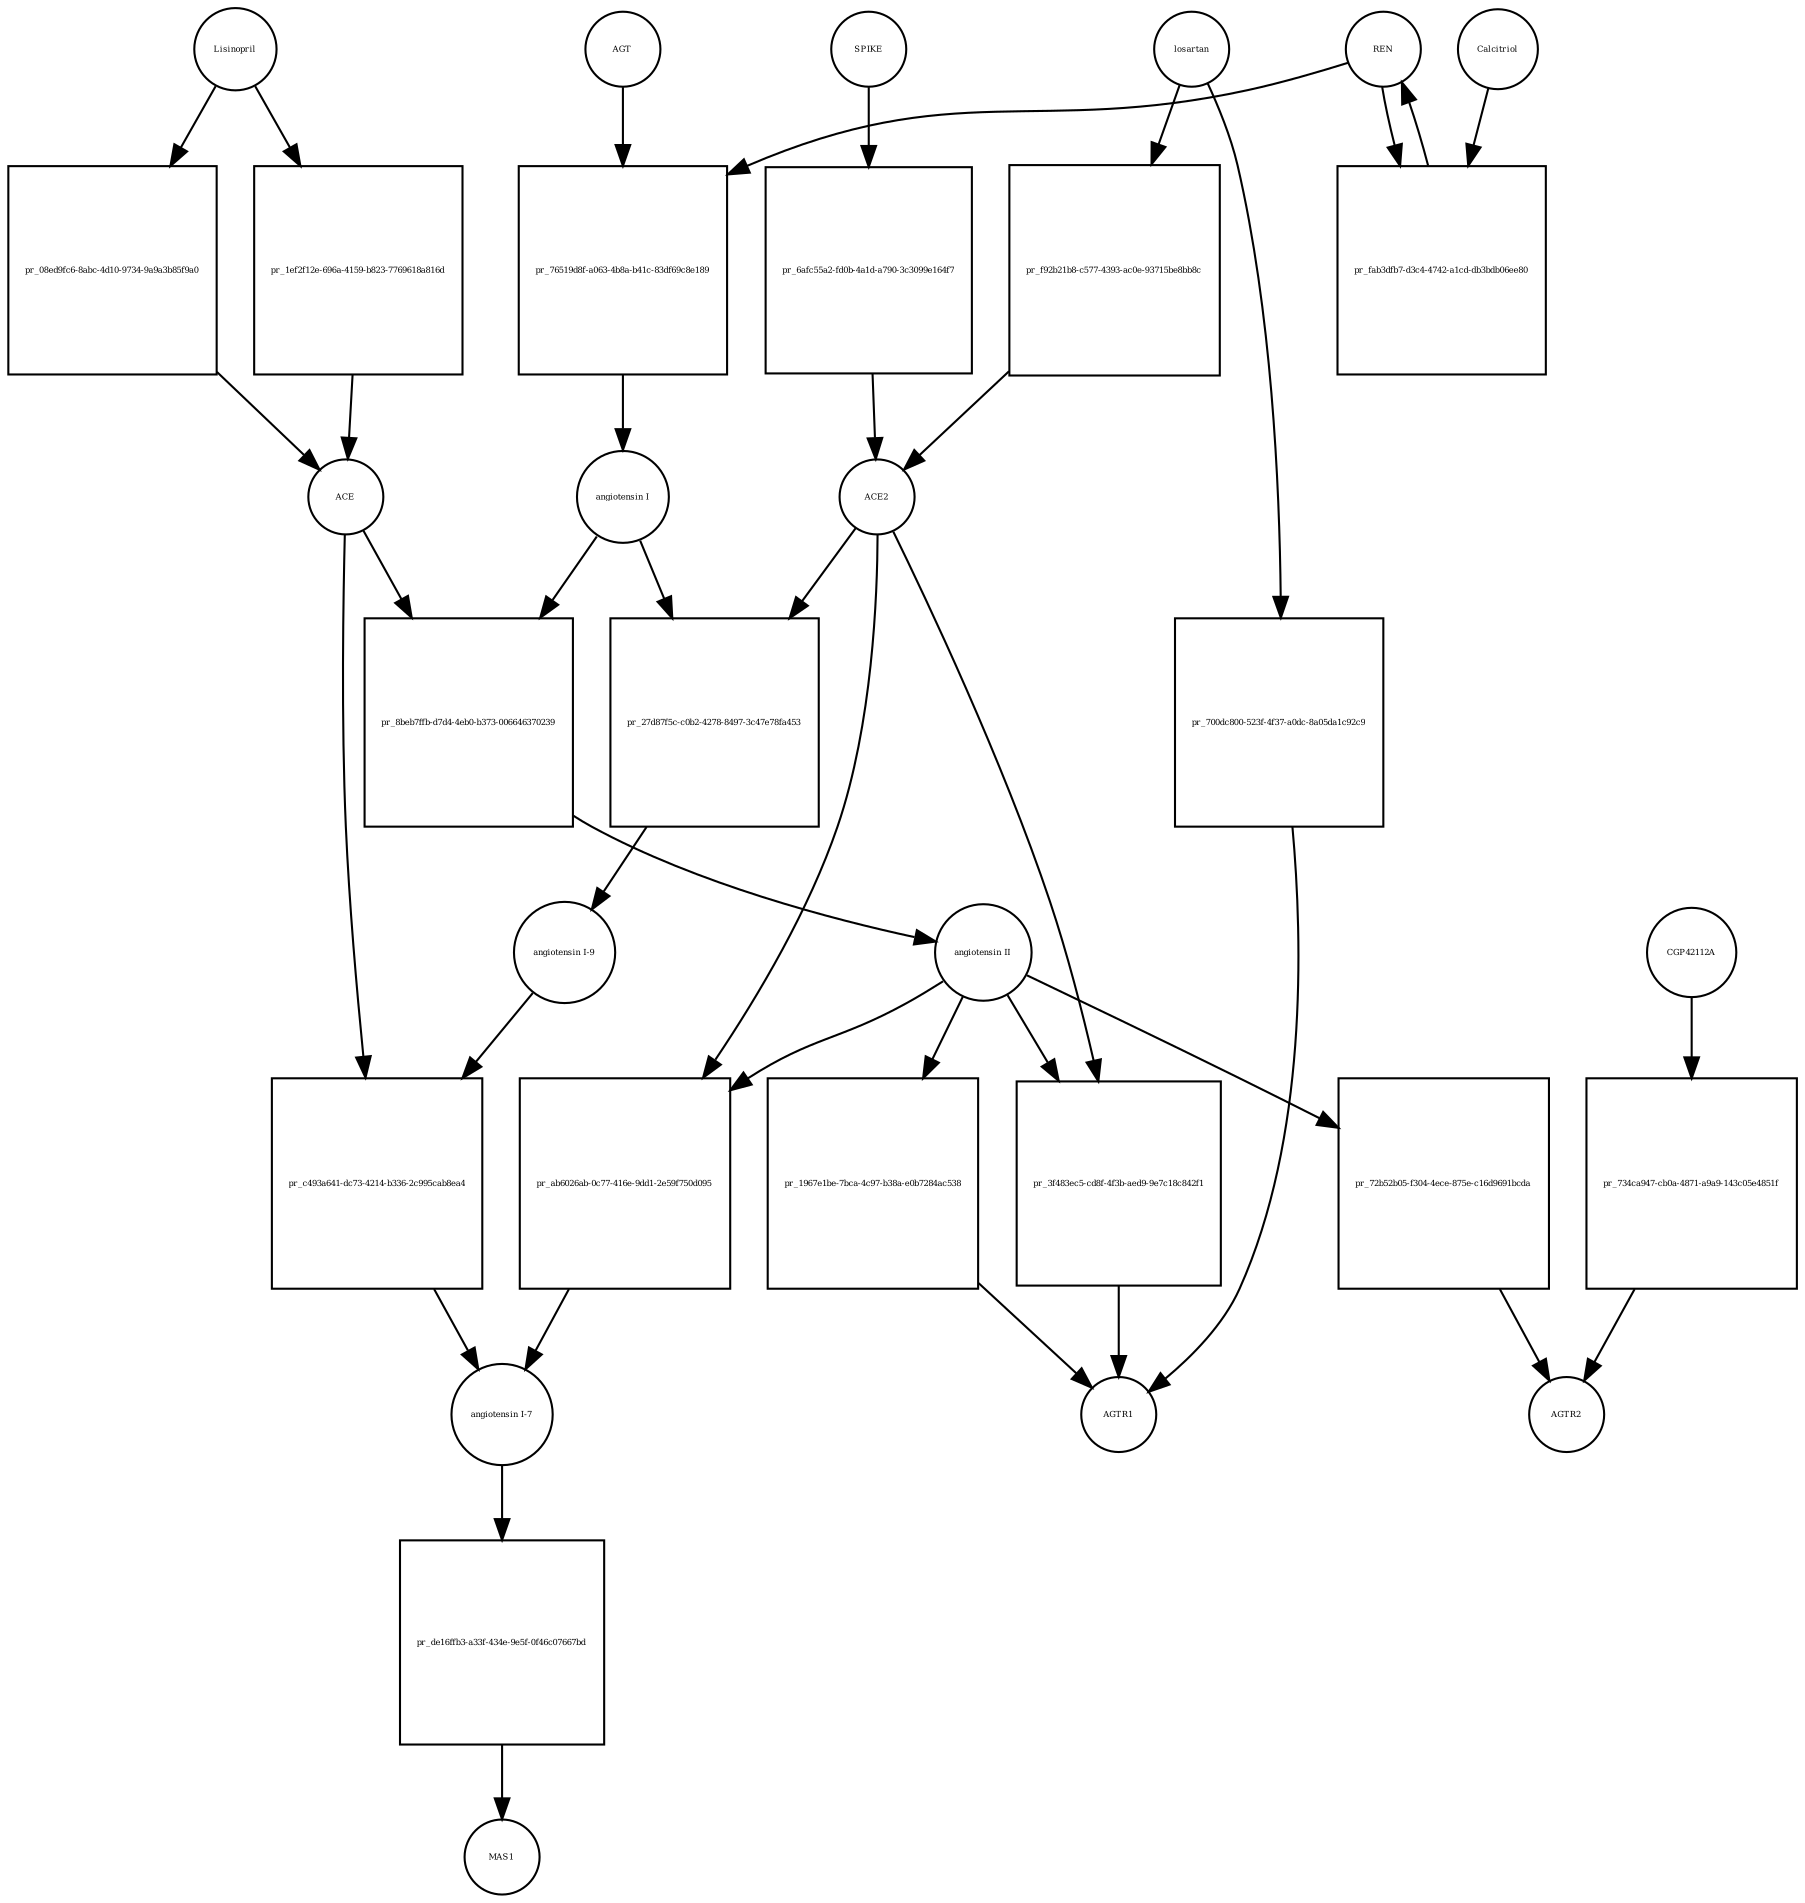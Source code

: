 strict digraph  {
AGT [annotation="", bipartite=0, cls=macromolecule, fontsize=4, label=AGT, shape=circle];
"pr_76519d8f-a063-4b8a-b41c-83df69c8e189" [annotation="", bipartite=1, cls=process, fontsize=4, label="pr_76519d8f-a063-4b8a-b41c-83df69c8e189", shape=square];
"angiotensin I" [annotation="", bipartite=0, cls="simple chemical", fontsize=4, label="angiotensin I", shape=circle];
REN [annotation="", bipartite=0, cls=macromolecule, fontsize=4, label=REN, shape=circle];
"pr_8beb7ffb-d7d4-4eb0-b373-006646370239" [annotation="", bipartite=1, cls=process, fontsize=4, label="pr_8beb7ffb-d7d4-4eb0-b373-006646370239", shape=square];
"angiotensin II" [annotation="", bipartite=0, cls="simple chemical", fontsize=4, label="angiotensin II", shape=circle];
ACE [annotation="", bipartite=0, cls=macromolecule, fontsize=4, label=ACE, shape=circle];
"pr_27d87f5c-c0b2-4278-8497-3c47e78fa453" [annotation="", bipartite=1, cls=process, fontsize=4, label="pr_27d87f5c-c0b2-4278-8497-3c47e78fa453", shape=square];
"angiotensin I-9" [annotation="", bipartite=0, cls="simple chemical", fontsize=4, label="angiotensin I-9", shape=circle];
ACE2 [annotation="", bipartite=0, cls=macromolecule, fontsize=4, label=ACE2, shape=circle];
"pr_c493a641-dc73-4214-b336-2c995cab8ea4" [annotation="", bipartite=1, cls=process, fontsize=4, label="pr_c493a641-dc73-4214-b336-2c995cab8ea4", shape=square];
"angiotensin I-7" [annotation="", bipartite=0, cls="simple chemical", fontsize=4, label="angiotensin I-7", shape=circle];
"pr_ab6026ab-0c77-416e-9dd1-2e59f750d095" [annotation="", bipartite=1, cls=process, fontsize=4, label="pr_ab6026ab-0c77-416e-9dd1-2e59f750d095", shape=square];
SPIKE [annotation="", bipartite=0, cls=macromolecule, fontsize=4, label=SPIKE, shape=circle];
"pr_6afc55a2-fd0b-4a1d-a790-3c3099e164f7" [annotation="", bipartite=1, cls=process, fontsize=4, label="pr_6afc55a2-fd0b-4a1d-a790-3c3099e164f7", shape=square];
Lisinopril [annotation="", bipartite=0, cls="simple chemical", fontsize=4, label=Lisinopril, shape=circle];
"pr_08ed9fc6-8abc-4d10-9734-9a9a3b85f9a0" [annotation="", bipartite=1, cls=process, fontsize=4, label="pr_08ed9fc6-8abc-4d10-9734-9a9a3b85f9a0", shape=square];
"pr_1967e1be-7bca-4c97-b38a-e0b7284ac538" [annotation="", bipartite=1, cls=process, fontsize=4, label="pr_1967e1be-7bca-4c97-b38a-e0b7284ac538", shape=square];
AGTR1 [annotation="", bipartite=0, cls=macromolecule, fontsize=4, label=AGTR1, shape=circle];
"pr_72b52b05-f304-4ece-875e-c16d9691bcda" [annotation="", bipartite=1, cls=process, fontsize=4, label="pr_72b52b05-f304-4ece-875e-c16d9691bcda", shape=square];
AGTR2 [annotation="", bipartite=0, cls=macromolecule, fontsize=4, label=AGTR2, shape=circle];
"pr_de16ffb3-a33f-434e-9e5f-0f46c07667bd" [annotation="", bipartite=1, cls=process, fontsize=4, label="pr_de16ffb3-a33f-434e-9e5f-0f46c07667bd", shape=square];
MAS1 [annotation="", bipartite=0, cls=macromolecule, fontsize=4, label=MAS1, shape=circle];
losartan [annotation="", bipartite=0, cls="simple chemical", fontsize=4, label=losartan, shape=circle];
"pr_700dc800-523f-4f37-a0dc-8a05da1c92c9" [annotation="", bipartite=1, cls=process, fontsize=4, label="pr_700dc800-523f-4f37-a0dc-8a05da1c92c9", shape=square];
"pr_fab3dfb7-d3c4-4742-a1cd-db3bdb06ee80" [annotation="", bipartite=1, cls=process, fontsize=4, label="pr_fab3dfb7-d3c4-4742-a1cd-db3bdb06ee80", shape=square];
Calcitriol [annotation="", bipartite=0, cls="simple chemical", fontsize=4, label=Calcitriol, shape=circle];
"pr_1ef2f12e-696a-4159-b823-7769618a816d" [annotation="", bipartite=1, cls=process, fontsize=4, label="pr_1ef2f12e-696a-4159-b823-7769618a816d", shape=square];
"pr_3f483ec5-cd8f-4f3b-aed9-9e7c18c842f1" [annotation="", bipartite=1, cls=process, fontsize=4, label="pr_3f483ec5-cd8f-4f3b-aed9-9e7c18c842f1", shape=square];
CGP42112A [annotation="", bipartite=0, cls="simple chemical", fontsize=4, label=CGP42112A, shape=circle];
"pr_734ca947-cb0a-4871-a9a9-143c05e4851f" [annotation="", bipartite=1, cls=process, fontsize=4, label="pr_734ca947-cb0a-4871-a9a9-143c05e4851f", shape=square];
"pr_f92b21b8-c577-4393-ac0e-93715be8bb8c" [annotation="", bipartite=1, cls=process, fontsize=4, label="pr_f92b21b8-c577-4393-ac0e-93715be8bb8c", shape=square];
AGT -> "pr_76519d8f-a063-4b8a-b41c-83df69c8e189"  [annotation="", interaction_type=consumption];
"pr_76519d8f-a063-4b8a-b41c-83df69c8e189" -> "angiotensin I"  [annotation="", interaction_type=production];
"angiotensin I" -> "pr_8beb7ffb-d7d4-4eb0-b373-006646370239"  [annotation="", interaction_type=consumption];
"angiotensin I" -> "pr_27d87f5c-c0b2-4278-8497-3c47e78fa453"  [annotation="", interaction_type=consumption];
REN -> "pr_76519d8f-a063-4b8a-b41c-83df69c8e189"  [annotation="", interaction_type=catalysis];
REN -> "pr_fab3dfb7-d3c4-4742-a1cd-db3bdb06ee80"  [annotation="", interaction_type=consumption];
"pr_8beb7ffb-d7d4-4eb0-b373-006646370239" -> "angiotensin II"  [annotation="", interaction_type=production];
"angiotensin II" -> "pr_ab6026ab-0c77-416e-9dd1-2e59f750d095"  [annotation="", interaction_type=consumption];
"angiotensin II" -> "pr_1967e1be-7bca-4c97-b38a-e0b7284ac538"  [annotation="", interaction_type=consumption];
"angiotensin II" -> "pr_72b52b05-f304-4ece-875e-c16d9691bcda"  [annotation="", interaction_type=consumption];
"angiotensin II" -> "pr_3f483ec5-cd8f-4f3b-aed9-9e7c18c842f1"  [annotation="", interaction_type=modulation];
ACE -> "pr_8beb7ffb-d7d4-4eb0-b373-006646370239"  [annotation="", interaction_type=catalysis];
ACE -> "pr_c493a641-dc73-4214-b336-2c995cab8ea4"  [annotation="", interaction_type=catalysis];
"pr_27d87f5c-c0b2-4278-8497-3c47e78fa453" -> "angiotensin I-9"  [annotation="", interaction_type=production];
"angiotensin I-9" -> "pr_c493a641-dc73-4214-b336-2c995cab8ea4"  [annotation="", interaction_type=consumption];
ACE2 -> "pr_27d87f5c-c0b2-4278-8497-3c47e78fa453"  [annotation="", interaction_type=catalysis];
ACE2 -> "pr_ab6026ab-0c77-416e-9dd1-2e59f750d095"  [annotation="", interaction_type=catalysis];
ACE2 -> "pr_3f483ec5-cd8f-4f3b-aed9-9e7c18c842f1"  [annotation="", interaction_type=consumption];
"pr_c493a641-dc73-4214-b336-2c995cab8ea4" -> "angiotensin I-7"  [annotation="", interaction_type=production];
"angiotensin I-7" -> "pr_de16ffb3-a33f-434e-9e5f-0f46c07667bd"  [annotation="", interaction_type=consumption];
"pr_ab6026ab-0c77-416e-9dd1-2e59f750d095" -> "angiotensin I-7"  [annotation="", interaction_type=production];
SPIKE -> "pr_6afc55a2-fd0b-4a1d-a790-3c3099e164f7"  [annotation="", interaction_type=consumption];
"pr_6afc55a2-fd0b-4a1d-a790-3c3099e164f7" -> ACE2  [annotation="", interaction_type=production];
Lisinopril -> "pr_08ed9fc6-8abc-4d10-9734-9a9a3b85f9a0"  [annotation="", interaction_type=consumption];
Lisinopril -> "pr_1ef2f12e-696a-4159-b823-7769618a816d"  [annotation="", interaction_type=consumption];
"pr_08ed9fc6-8abc-4d10-9734-9a9a3b85f9a0" -> ACE  [annotation="", interaction_type=production];
"pr_1967e1be-7bca-4c97-b38a-e0b7284ac538" -> AGTR1  [annotation="", interaction_type=production];
"pr_72b52b05-f304-4ece-875e-c16d9691bcda" -> AGTR2  [annotation="", interaction_type=production];
"pr_de16ffb3-a33f-434e-9e5f-0f46c07667bd" -> MAS1  [annotation="", interaction_type=production];
losartan -> "pr_700dc800-523f-4f37-a0dc-8a05da1c92c9"  [annotation="", interaction_type=consumption];
losartan -> "pr_f92b21b8-c577-4393-ac0e-93715be8bb8c"  [annotation="", interaction_type=consumption];
"pr_700dc800-523f-4f37-a0dc-8a05da1c92c9" -> AGTR1  [annotation="", interaction_type=production];
"pr_fab3dfb7-d3c4-4742-a1cd-db3bdb06ee80" -> REN  [annotation="", interaction_type=production];
Calcitriol -> "pr_fab3dfb7-d3c4-4742-a1cd-db3bdb06ee80"  [annotation="", interaction_type=inhibition];
"pr_1ef2f12e-696a-4159-b823-7769618a816d" -> ACE  [annotation="", interaction_type=production];
"pr_3f483ec5-cd8f-4f3b-aed9-9e7c18c842f1" -> AGTR1  [annotation="", interaction_type=production];
CGP42112A -> "pr_734ca947-cb0a-4871-a9a9-143c05e4851f"  [annotation="", interaction_type=consumption];
"pr_734ca947-cb0a-4871-a9a9-143c05e4851f" -> AGTR2  [annotation="", interaction_type=production];
"pr_f92b21b8-c577-4393-ac0e-93715be8bb8c" -> ACE2  [annotation="", interaction_type=production];
}
